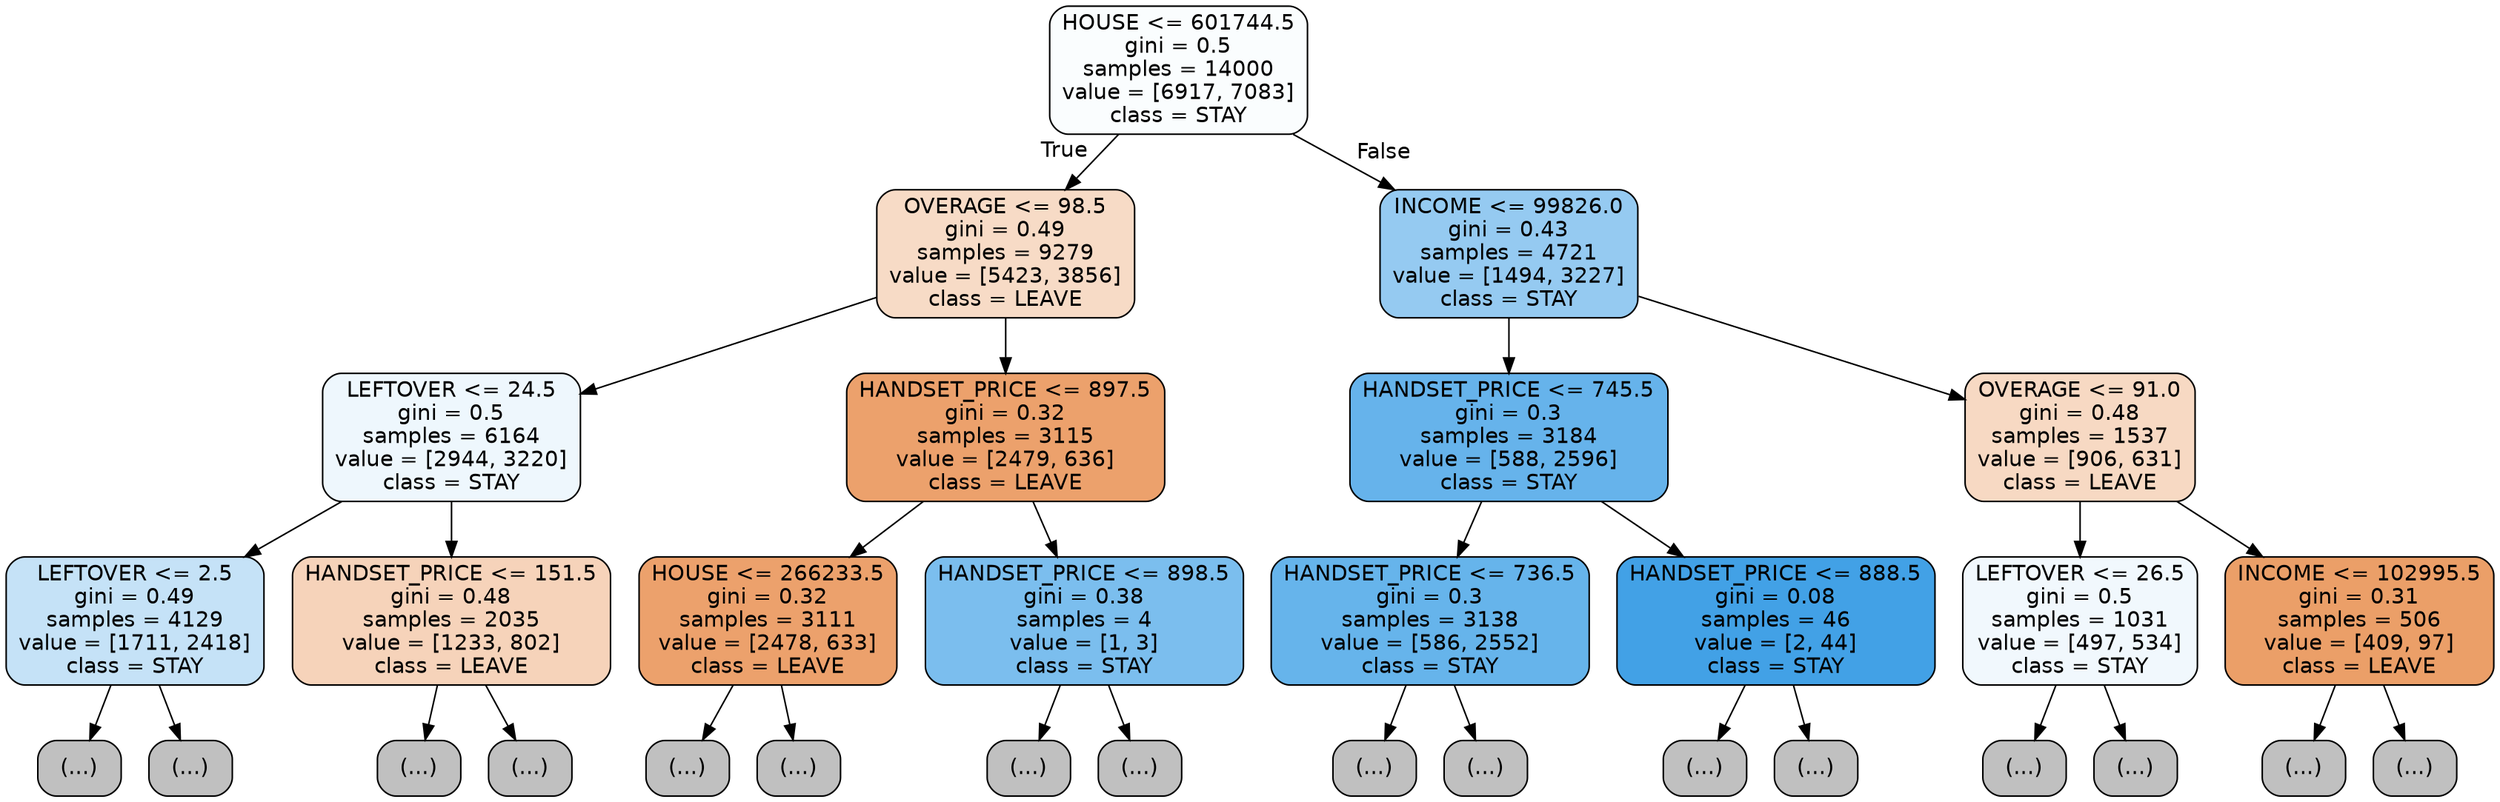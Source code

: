 digraph Tree {
node [shape=box, style="filled, rounded", color="black", fontname="helvetica"] ;
edge [fontname="helvetica"] ;
0 [label="HOUSE <= 601744.5\ngini = 0.5\nsamples = 14000\nvalue = [6917, 7083]\nclass = STAY", fillcolor="#fafdfe"] ;
1 [label="OVERAGE <= 98.5\ngini = 0.49\nsamples = 9279\nvalue = [5423, 3856]\nclass = LEAVE", fillcolor="#f7dbc6"] ;
0 -> 1 [labeldistance=2.5, labelangle=45, headlabel="True"] ;
2 [label="LEFTOVER <= 24.5\ngini = 0.5\nsamples = 6164\nvalue = [2944, 3220]\nclass = STAY", fillcolor="#eef7fd"] ;
1 -> 2 ;
3 [label="LEFTOVER <= 2.5\ngini = 0.49\nsamples = 4129\nvalue = [1711, 2418]\nclass = STAY", fillcolor="#c5e2f7"] ;
2 -> 3 ;
4 [label="(...)", fillcolor="#C0C0C0"] ;
3 -> 4 ;
7 [label="(...)", fillcolor="#C0C0C0"] ;
3 -> 7 ;
10 [label="HANDSET_PRICE <= 151.5\ngini = 0.48\nsamples = 2035\nvalue = [1233, 802]\nclass = LEAVE", fillcolor="#f6d3ba"] ;
2 -> 10 ;
11 [label="(...)", fillcolor="#C0C0C0"] ;
10 -> 11 ;
14 [label="(...)", fillcolor="#C0C0C0"] ;
10 -> 14 ;
17 [label="HANDSET_PRICE <= 897.5\ngini = 0.32\nsamples = 3115\nvalue = [2479, 636]\nclass = LEAVE", fillcolor="#eca16c"] ;
1 -> 17 ;
18 [label="HOUSE <= 266233.5\ngini = 0.32\nsamples = 3111\nvalue = [2478, 633]\nclass = LEAVE", fillcolor="#eca16c"] ;
17 -> 18 ;
19 [label="(...)", fillcolor="#C0C0C0"] ;
18 -> 19 ;
22 [label="(...)", fillcolor="#C0C0C0"] ;
18 -> 22 ;
25 [label="HANDSET_PRICE <= 898.5\ngini = 0.38\nsamples = 4\nvalue = [1, 3]\nclass = STAY", fillcolor="#7bbeee"] ;
17 -> 25 ;
26 [label="(...)", fillcolor="#C0C0C0"] ;
25 -> 26 ;
27 [label="(...)", fillcolor="#C0C0C0"] ;
25 -> 27 ;
28 [label="INCOME <= 99826.0\ngini = 0.43\nsamples = 4721\nvalue = [1494, 3227]\nclass = STAY", fillcolor="#95caf1"] ;
0 -> 28 [labeldistance=2.5, labelangle=-45, headlabel="False"] ;
29 [label="HANDSET_PRICE <= 745.5\ngini = 0.3\nsamples = 3184\nvalue = [588, 2596]\nclass = STAY", fillcolor="#66b3eb"] ;
28 -> 29 ;
30 [label="HANDSET_PRICE <= 736.5\ngini = 0.3\nsamples = 3138\nvalue = [586, 2552]\nclass = STAY", fillcolor="#66b4eb"] ;
29 -> 30 ;
31 [label="(...)", fillcolor="#C0C0C0"] ;
30 -> 31 ;
34 [label="(...)", fillcolor="#C0C0C0"] ;
30 -> 34 ;
35 [label="HANDSET_PRICE <= 888.5\ngini = 0.08\nsamples = 46\nvalue = [2, 44]\nclass = STAY", fillcolor="#42a1e6"] ;
29 -> 35 ;
36 [label="(...)", fillcolor="#C0C0C0"] ;
35 -> 36 ;
39 [label="(...)", fillcolor="#C0C0C0"] ;
35 -> 39 ;
42 [label="OVERAGE <= 91.0\ngini = 0.48\nsamples = 1537\nvalue = [906, 631]\nclass = LEAVE", fillcolor="#f7d9c3"] ;
28 -> 42 ;
43 [label="LEFTOVER <= 26.5\ngini = 0.5\nsamples = 1031\nvalue = [497, 534]\nclass = STAY", fillcolor="#f1f8fd"] ;
42 -> 43 ;
44 [label="(...)", fillcolor="#C0C0C0"] ;
43 -> 44 ;
47 [label="(...)", fillcolor="#C0C0C0"] ;
43 -> 47 ;
50 [label="INCOME <= 102995.5\ngini = 0.31\nsamples = 506\nvalue = [409, 97]\nclass = LEAVE", fillcolor="#eb9f68"] ;
42 -> 50 ;
51 [label="(...)", fillcolor="#C0C0C0"] ;
50 -> 51 ;
54 [label="(...)", fillcolor="#C0C0C0"] ;
50 -> 54 ;
}